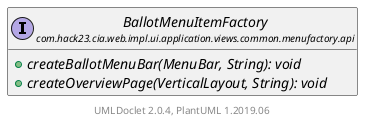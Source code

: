 @startuml
    set namespaceSeparator none
    hide empty fields
    hide empty methods

    interface "<size:14>BallotMenuItemFactory\n<size:10>com.hack23.cia.web.impl.ui.application.views.common.menufactory.api" as com.hack23.cia.web.impl.ui.application.views.common.menufactory.api.BallotMenuItemFactory [[BallotMenuItemFactory.html]] {
        {abstract} +createBallotMenuBar(MenuBar, String): void
        {abstract} +createOverviewPage(VerticalLayout, String): void
    }

    center footer UMLDoclet 2.0.4, PlantUML 1.2019.06
@enduml
